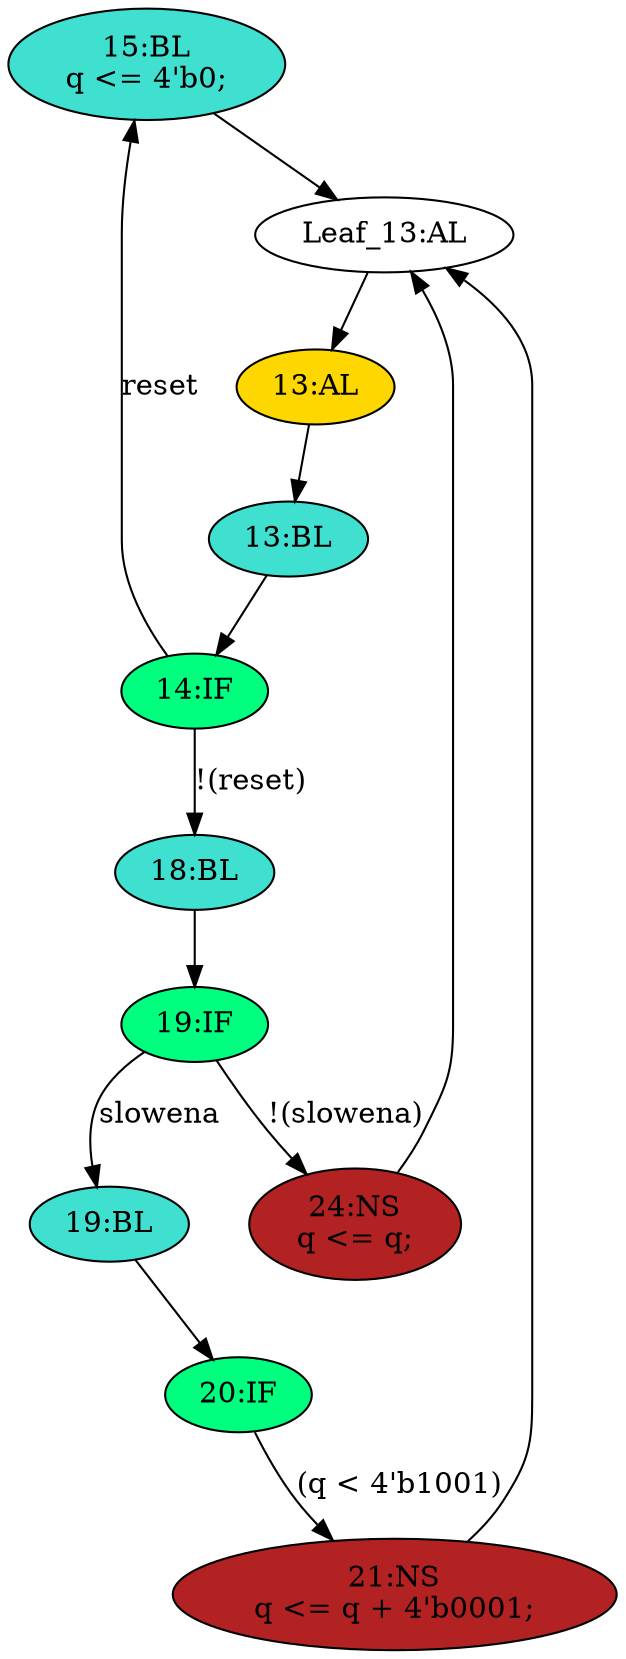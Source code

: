 strict digraph "compose( ,  )" {
	node [label="\N"];
	"15:BL"	[ast="<pyverilog.vparser.ast.Block object at 0x7f3f16bb5410>",
		fillcolor=turquoise,
		label="15:BL
q <= 4'b0;",
		statements="[<pyverilog.vparser.ast.NonblockingSubstitution object at 0x7f3f16ad6810>]",
		style=filled,
		typ=Block];
	"Leaf_13:AL"	[def_var="['q']",
		label="Leaf_13:AL"];
	"15:BL" -> "Leaf_13:AL"	[cond="[]",
		lineno=None];
	"19:IF"	[ast="<pyverilog.vparser.ast.IfStatement object at 0x7f3f16b244d0>",
		fillcolor=springgreen,
		label="19:IF",
		statements="[]",
		style=filled,
		typ=IfStatement];
	"24:NS"	[ast="<pyverilog.vparser.ast.NonblockingSubstitution object at 0x7f3f16b32250>",
		fillcolor=firebrick,
		label="24:NS
q <= q;",
		statements="[<pyverilog.vparser.ast.NonblockingSubstitution object at 0x7f3f16b32250>]",
		style=filled,
		typ=NonblockingSubstitution];
	"19:IF" -> "24:NS"	[cond="['slowena']",
		label="!(slowena)",
		lineno=19];
	"19:BL"	[ast="<pyverilog.vparser.ast.Block object at 0x7f3f16b24e10>",
		fillcolor=turquoise,
		label="19:BL",
		statements="[]",
		style=filled,
		typ=Block];
	"19:IF" -> "19:BL"	[cond="['slowena']",
		label=slowena,
		lineno=19];
	"18:BL"	[ast="<pyverilog.vparser.ast.Block object at 0x7f3f16ad6910>",
		fillcolor=turquoise,
		label="18:BL",
		statements="[]",
		style=filled,
		typ=Block];
	"18:BL" -> "19:IF"	[cond="[]",
		lineno=None];
	"13:AL"	[ast="<pyverilog.vparser.ast.Always object at 0x7f3f16ac3fd0>",
		clk_sens=True,
		fillcolor=gold,
		label="13:AL",
		sens="['clk']",
		statements="[]",
		style=filled,
		typ=Always,
		use_var="['reset', 'q', 'slowena']"];
	"Leaf_13:AL" -> "13:AL";
	"24:NS" -> "Leaf_13:AL"	[cond="[]",
		lineno=None];
	"20:IF"	[ast="<pyverilog.vparser.ast.IfStatement object at 0x7f3f16acee90>",
		fillcolor=springgreen,
		label="20:IF",
		statements="[]",
		style=filled,
		typ=IfStatement];
	"19:BL" -> "20:IF"	[cond="[]",
		lineno=None];
	"13:BL"	[ast="<pyverilog.vparser.ast.Block object at 0x7f3f16bb50d0>",
		fillcolor=turquoise,
		label="13:BL",
		statements="[]",
		style=filled,
		typ=Block];
	"13:AL" -> "13:BL"	[cond="[]",
		lineno=None];
	"14:IF"	[ast="<pyverilog.vparser.ast.IfStatement object at 0x7f3f16ad6bd0>",
		fillcolor=springgreen,
		label="14:IF",
		statements="[]",
		style=filled,
		typ=IfStatement];
	"13:BL" -> "14:IF"	[cond="[]",
		lineno=None];
	"14:IF" -> "15:BL"	[cond="['reset']",
		label=reset,
		lineno=14];
	"14:IF" -> "18:BL"	[cond="['reset']",
		label="!(reset)",
		lineno=14];
	"21:NS"	[ast="<pyverilog.vparser.ast.NonblockingSubstitution object at 0x7f3f16b32550>",
		fillcolor=firebrick,
		label="21:NS
q <= q + 4'b0001;",
		statements="[<pyverilog.vparser.ast.NonblockingSubstitution object at 0x7f3f16b32550>]",
		style=filled,
		typ=NonblockingSubstitution];
	"20:IF" -> "21:NS"	[cond="['q']",
		label="(q < 4'b1001)",
		lineno=20];
	"21:NS" -> "Leaf_13:AL"	[cond="[]",
		lineno=None];
}
